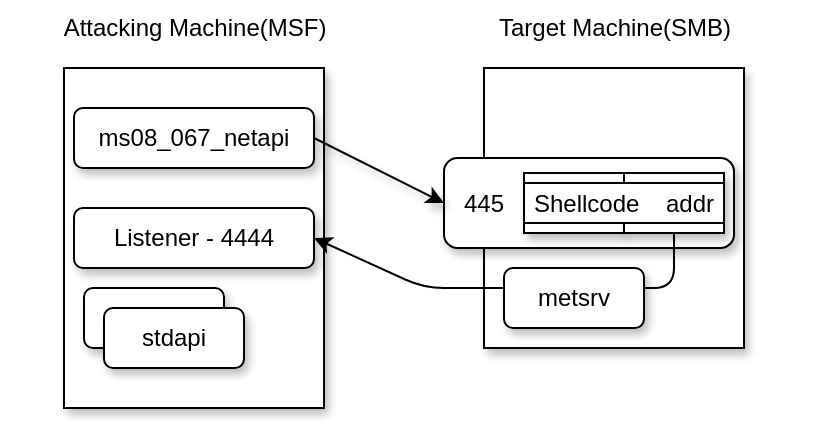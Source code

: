 <mxfile version="13.0.3" type="device"><diagram id="Yp0wuLXaNxzWVFaO_f6G" name="第 1 页"><mxGraphModel dx="1086" dy="806" grid="1" gridSize="10" guides="1" tooltips="1" connect="1" arrows="1" fold="1" page="1" pageScale="1" pageWidth="827" pageHeight="1169" math="0" shadow="0"><root><mxCell id="0"/><mxCell id="1" parent="0"/><mxCell id="Sr93ZqK5CTAKZtryYnMR-3" value="" style="rounded=0;whiteSpace=wrap;html=1;shadow=1;" parent="1" vertex="1"><mxGeometry x="90" y="240" width="130" height="170" as="geometry"/></mxCell><mxCell id="Sr93ZqK5CTAKZtryYnMR-5" value="ms08_067_netapi" style="rounded=1;whiteSpace=wrap;html=1;shadow=1;" parent="1" vertex="1"><mxGeometry x="95" y="260" width="120" height="30" as="geometry"/></mxCell><mxCell id="Sr93ZqK5CTAKZtryYnMR-6" value="Listener - 4444" style="rounded=1;whiteSpace=wrap;html=1;shadow=1;" parent="1" vertex="1"><mxGeometry x="95" y="310" width="120" height="30" as="geometry"/></mxCell><mxCell id="Sr93ZqK5CTAKZtryYnMR-8" value="" style="rounded=0;whiteSpace=wrap;html=1;shadow=1;" parent="1" vertex="1"><mxGeometry x="300" y="240" width="130" height="140" as="geometry"/></mxCell><mxCell id="Sr93ZqK5CTAKZtryYnMR-9" value="" style="rounded=1;whiteSpace=wrap;html=1;shadow=1;" parent="1" vertex="1"><mxGeometry x="280" y="285" width="145" height="45" as="geometry"/></mxCell><mxCell id="Sr93ZqK5CTAKZtryYnMR-10" value="Buffer" style="rounded=0;whiteSpace=wrap;html=1;shadow=1;" parent="1" vertex="1"><mxGeometry x="320" y="292.5" width="50" height="30" as="geometry"/></mxCell><mxCell id="Sr93ZqK5CTAKZtryYnMR-12" value="RET" style="rounded=0;whiteSpace=wrap;html=1;shadow=1;" parent="1" vertex="1"><mxGeometry x="370" y="292.5" width="50" height="30" as="geometry"/></mxCell><mxCell id="Sr93ZqK5CTAKZtryYnMR-13" value="445" style="text;html=1;strokeColor=none;fillColor=none;align=center;verticalAlign=middle;whiteSpace=wrap;rounded=0;shadow=1;" parent="1" vertex="1"><mxGeometry x="280" y="297.5" width="40" height="20" as="geometry"/></mxCell><mxCell id="Sr93ZqK5CTAKZtryYnMR-14" value="" style="endArrow=classic;html=1;exitX=1;exitY=0.5;exitDx=0;exitDy=0;entryX=0;entryY=0.5;entryDx=0;entryDy=0;shadow=1;" parent="1" source="Sr93ZqK5CTAKZtryYnMR-5" target="Sr93ZqK5CTAKZtryYnMR-13" edge="1"><mxGeometry width="50" height="50" relative="1" as="geometry"><mxPoint x="250" y="200" as="sourcePoint"/><mxPoint x="300" y="150" as="targetPoint"/></mxGeometry></mxCell><mxCell id="Sr93ZqK5CTAKZtryYnMR-15" value="Attacking Machine(MSF)" style="text;html=1;strokeColor=none;fillColor=none;align=center;verticalAlign=middle;whiteSpace=wrap;rounded=0;shadow=1;" parent="1" vertex="1"><mxGeometry x="62.5" y="210" width="185" height="20" as="geometry"/></mxCell><mxCell id="Sr93ZqK5CTAKZtryYnMR-17" value="Target Machine(SMB)" style="text;html=1;strokeColor=none;fillColor=none;align=center;verticalAlign=middle;whiteSpace=wrap;rounded=0;shadow=1;" parent="1" vertex="1"><mxGeometry x="272.5" y="210" width="185" height="20" as="geometry"/></mxCell><mxCell id="djCm1KhKaJiSLxp_h2nz-1" value="" style="endArrow=classic;html=1;entryX=1;entryY=0.5;entryDx=0;entryDy=0;exitX=0.5;exitY=1;exitDx=0;exitDy=0;" parent="1" source="Sr93ZqK5CTAKZtryYnMR-12" target="Sr93ZqK5CTAKZtryYnMR-6" edge="1"><mxGeometry width="50" height="50" relative="1" as="geometry"><mxPoint x="560" y="450" as="sourcePoint"/><mxPoint x="610" y="400" as="targetPoint"/><Array as="points"><mxPoint x="395" y="350"/><mxPoint x="270" y="350"/></Array></mxGeometry></mxCell><mxCell id="djCm1KhKaJiSLxp_h2nz-2" value="Shellcode&amp;nbsp; &amp;nbsp; addr" style="rounded=0;whiteSpace=wrap;html=1;shadow=0;" parent="1" vertex="1"><mxGeometry x="320" y="297.5" width="100" height="20" as="geometry"/></mxCell><mxCell id="QkYSqBvhJAa4ybjhOxZv-1" value="metsrv" style="rounded=1;whiteSpace=wrap;html=1;shadow=1;" parent="1" vertex="1"><mxGeometry x="100" y="350" width="70" height="30" as="geometry"/></mxCell><mxCell id="QkYSqBvhJAa4ybjhOxZv-2" value="stdapi" style="rounded=1;whiteSpace=wrap;html=1;shadow=1;" parent="1" vertex="1"><mxGeometry x="110" y="360" width="70" height="30" as="geometry"/></mxCell><mxCell id="QkYSqBvhJAa4ybjhOxZv-3" value="metsrv" style="rounded=1;whiteSpace=wrap;html=1;shadow=1;" parent="1" vertex="1"><mxGeometry x="310" y="340" width="70" height="30" as="geometry"/></mxCell></root></mxGraphModel></diagram></mxfile>